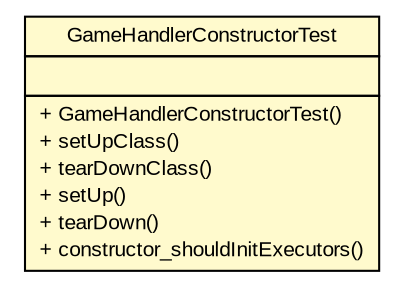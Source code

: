 #!/usr/local/bin/dot
#
# Class diagram 
# Generated by UMLGraph version R5_6 (http://www.umlgraph.org/)
#

digraph G {
	edge [fontname="arial",fontsize=10,labelfontname="arial",labelfontsize=10];
	node [fontname="arial",fontsize=10,shape=plaintext];
	nodesep=0.25;
	ranksep=0.5;
	// com.github.tilastokeskus.matertis.core.GameHandlerConstructorTest
	c183 [label=<<table title="com.github.tilastokeskus.matertis.core.GameHandlerConstructorTest" border="0" cellborder="1" cellspacing="0" cellpadding="2" port="p" bgcolor="lemonChiffon" href="./GameHandlerConstructorTest.html">
		<tr><td><table border="0" cellspacing="0" cellpadding="1">
<tr><td align="center" balign="center"> GameHandlerConstructorTest </td></tr>
		</table></td></tr>
		<tr><td><table border="0" cellspacing="0" cellpadding="1">
<tr><td align="left" balign="left">  </td></tr>
		</table></td></tr>
		<tr><td><table border="0" cellspacing="0" cellpadding="1">
<tr><td align="left" balign="left"> + GameHandlerConstructorTest() </td></tr>
<tr><td align="left" balign="left"> + setUpClass() </td></tr>
<tr><td align="left" balign="left"> + tearDownClass() </td></tr>
<tr><td align="left" balign="left"> + setUp() </td></tr>
<tr><td align="left" balign="left"> + tearDown() </td></tr>
<tr><td align="left" balign="left"> + constructor_shouldInitExecutors() </td></tr>
		</table></td></tr>
		</table>>, URL="./GameHandlerConstructorTest.html", fontname="arial", fontcolor="black", fontsize=10.0];
}

